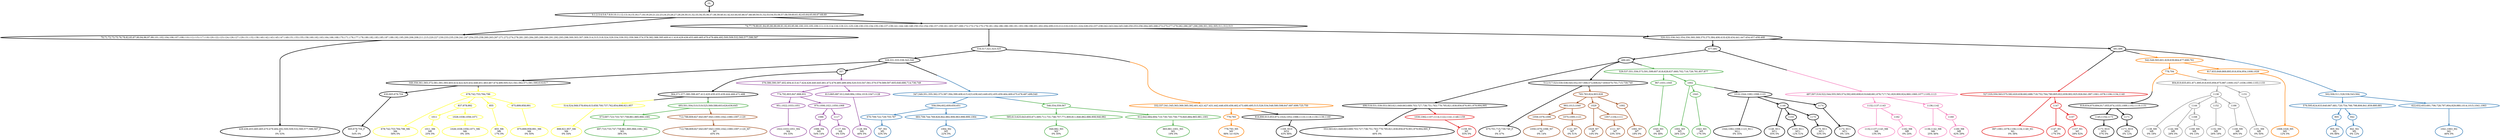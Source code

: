 digraph T {
	{
		rank=same
		137 [penwidth=3,colorscheme=set19,color=0,label="429;436;453;460;465;470;479;484;492;500;509;532;560;577;586;587_P\nP\n0% 53%"]
		131 [penwidth=3,colorscheme=set19,color=0,label="665;679;704_P\nP\n54% 0%"]
		126 [penwidth=3,colorscheme=set19,color=0,label="553;583;621;649;663;689;703;727;738;751;763;779;795;821;838;856;876;901;979;994;995_P\nP\n46% 0%"]
		124 [penwidth=3,colorscheme=set19,color=0,label="675;701;715;739;740_P\nP\n0% 47%"]
		122 [penwidth=3,colorscheme=set19,color=1,label="1159_M1\nM1\n55% 0%"]
		121 [penwidth=3,colorscheme=set19,color=1,label="997;1061;1078;1106;1134;1140_M1\nM1\n0% 38%"]
		119 [penwidth=3,colorscheme=set19,color=1,label="1147_M1\nM1\n17% 0%"]
		117 [penwidth=3,colorscheme=set19,color=1,label="1157_M1\nM1\n28% 62%"]
		114 [penwidth=3,colorscheme=set19,color=2,label="787_M2\nM2\n32% 0%"]
		112 [penwidth=3,colorscheme=set19,color=2,label="1064_M2\nM2\n22% 0%"]
		109 [penwidth=3,colorscheme=set19,color=2,label="905_M2\nM2\n0% 88%"]
		107 [penwidth=3,colorscheme=set19,color=2,label="942_M2\nM2\n0% 12%"]
		105 [penwidth=3,colorscheme=set19,color=2,label="1041;1063_M2\nM2\n46% 0%"]
		103 [penwidth=3,colorscheme=set19,color=3,label="946;982_M3\nM3\n0% 30%"]
		101 [penwidth=3,colorscheme=set19,color=3,label="965;981;1001_M3\nM3\n19% 0%"]
		97 [penwidth=3,colorscheme=set19,color=3,label="697;723;733;747;758;861;885;966;1081_M3\nM3\n38% 0%"]
		95 [penwidth=3,colorscheme=set19,color=3,label="1045_M3\nM3\n0% 48%"]
		93 [penwidth=3,colorscheme=set19,color=3,label="1002_M3\nM3\n26% 22%"]
		91 [penwidth=3,colorscheme=set19,color=3,label="1043_M3\nM3\n17% 0%"]
		88 [penwidth=3,colorscheme=set19,color=4,label="1022;1033;1051_M4\nM4\n0% 33%"]
		85 [penwidth=3,colorscheme=set19,color=4,label="1086_M4\nM4\n54% 14%"]
		83 [penwidth=3,colorscheme=set19,color=4,label="1117_M4\nM4\n0% 53%"]
		81 [penwidth=3,colorscheme=set19,color=4,label="1128_M4\nM4\n46% 0%"]
		79 [penwidth=3,colorscheme=set19,color=5,label="776;793_M5\nM5\n88% 1e+02%"]
		76 [penwidth=3,colorscheme=set19,color=5,label="1008;1026_M5\nM5\n12% 0%"]
		75 [penwidth=3,colorscheme=set19,color=6,label="678;742;753;784;796_M6\nM6\n58% 0%"]
		72 [penwidth=3,colorscheme=set19,color=6,label="1011_M6\nM6\n25% 0%"]
		70 [penwidth=3,colorscheme=set19,color=6,label="1028;1038;1056;1071_M6\nM6\n0% 16%"]
		68 [penwidth=3,colorscheme=set19,color=6,label="855_M6\nM6\n17% 0%"]
		66 [penwidth=3,colorscheme=set19,color=6,label="875;899;958;991_M6\nM6\n0% 50%"]
		65 [penwidth=3,colorscheme=set19,color=6,label="898;921;957_M6\nM6\n0% 34%"]
		64 [penwidth=3,colorscheme=set19,color=7,label="712;788;809;827;843;907;943;1000;1042;1080;1097;1120_M7\nM7\n45% 0%"]
		61 [penwidth=3,colorscheme=set19,color=7,label="1059;1076;1096_M7\nM7\n0% 14%"]
		59 [penwidth=3,colorscheme=set19,color=7,label="1121_M7\nM7\n0% 51%"]
		57 [penwidth=3,colorscheme=set19,color=7,label="1029_M7\nM7\n14% 0%"]
		55 [penwidth=3,colorscheme=set19,color=7,label="1111_M7\nM7\n23% 35%"]
		53 [penwidth=3,colorscheme=set19,color=7,label="1092_M7\nM7\n18% 0%"]
		51 [penwidth=3,colorscheme=set19,color=8,label="1132;1137;1143_M8\nM8\n13% 0%"]
		49 [penwidth=3,colorscheme=set19,color=8,label="1162_M8\nM8\n0% 24%"]
		47 [penwidth=3,colorscheme=set19,color=8,label="1136;1142_M8\nM8\n25% 46%"]
		45 [penwidth=3,colorscheme=set19,color=8,label="1160_M8\nM8\n62% 29%"]
		43 [penwidth=3,colorscheme=set19,color=9,label="1138_M9\nM9\n0% 18%"]
		41 [penwidth=3,colorscheme=set19,color=9,label="1144_M9\nM9\n28% 0%"]
		39 [penwidth=3,colorscheme=set19,color=9,label="1168_M9\nM9\n0% 13%"]
		37 [penwidth=3,colorscheme=set19,color=9,label="1152_M9\nM9\n26% 18%"]
		35 [penwidth=3,colorscheme=set19,color=9,label="1166_M9\nM9\n46% 0%"]
		33 [penwidth=3,colorscheme=set19,color=9,label="1151_M9\nM9\n0% 50%"]
		32 [penwidth=3,colorscheme=set19,color=19,label="1169_M10\nM10\n63% 88%"]
		30 [penwidth=3,colorscheme=set19,color=19,label="1173_M10\nM10\n37% 0%"]
		28 [penwidth=3,colorscheme=set19,color=19,label="1171_M10\nM10\n0% 12%"]
		27 [penwidth=3,colorscheme=set19,color=19,label="1044;1082;1098;1123_M11\nM11\n0% 35%"]
		25 [penwidth=3,colorscheme=set19,color=19,label="1146_M11\nM11\n35% 0%"]
		23 [penwidth=3,colorscheme=set19,color=19,label="1155_M11\nM11\n12% 51%"]
		21 [penwidth=3,colorscheme=set19,color=19,label="1175_M11\nM11\n53% 0%"]
		19 [penwidth=3,colorscheme=set19,color=19,label="1174_M11\nM11\n0% 14%"]
	}
	140 [penwidth=3,colorscheme=set19,color=0,label="GL"]
	139 [penwidth=3,colorscheme=set19,color=0,label="0;1;2;3;4;5;6;7;8;9;10;11;12;13;14;15;16;17;18;19;20;21;22;23;24;25;26;27;28;29;30;31;32;33;34;35;36;37;38;39;40;41;42;43;44;45;46;47;48;49;50;51;52;53;54;55;56;57;58;59;60;61;62;63;64;65;66;67;68;69"]
	138 [penwidth=3,colorscheme=set19,color=0,label="70;71;72;73;75;76;78;82;83;87;90;94;96;97;99;101;102;104;106;107;108;110;112;115;117;118;120;122;123;124;126;127;129;131;132;138;140;142;143;145;147;149;151;153;155;158;160;162;163;164;166;168;170;171;176;177;178;180;182;183;185;187;189;192;195;200;206;208;211;215;220;227;230;233;235;236;241;247;254;255;258;260;263;267;271;272;274;278;281;283;284;285;289;290;291;292;293;298;300;303;307;309;314;315;318;324;329;334;339;352;359;366;374;378;382;388;395;400;411;416;429;436;453;460;465;470;479;484;492;500;509;532;560;577;586;587"]
	136 [penwidth=3,colorscheme=set19,color=0,label="74;77;79;80;81;84;85;86;88;89;91;92;93;95;98;100;103;105;109;111;113;114;116;119;121;125;128;130;133;134;135;136;137;139;141;144;146;148;150;152;154;156;157;159;161;165;167;169;172;173;174;175;179;181;184;186;188;190;191;193;196;198;201;202;204;209;210;212;216;218;221;224;228;232;237;238;242;243;244;245;248;250;253;256;264;265;268;273;275;277;279;282;286;287;296;299;301;302;305;311;312;313"]
	135 [penwidth=3,colorscheme=set19,color=0,label="316;317;321;323;325"]
	134 [penwidth=3,colorscheme=set19,color=0,label="328;331;333;338;343;346"]
	133 [penwidth=3,colorscheme=set19,color=0,label="348;358;361;365;372;381;391;393;403;414;422;425;432;448;451;463;467;474;490;505;521;541;562;571;581;590;616;617"]
	132 [penwidth=3,colorscheme=set19,color=0,label="630;665;679;704"]
	130 [penwidth=3,colorscheme=set19,color=0,label="320;322;336;342;354;356;360;368;370;375;384;406;418;428;434;441;447;454;457;458;468"]
	129 [penwidth=3,colorscheme=set19,color=0,label="477;482"]
	128 [penwidth=3,colorscheme=set19,color=0,label="486;491"]
	127 [penwidth=3,colorscheme=set19,color=0,label="498;518;531;539;553;583;621;649;663;689;703;727;738;751;763;779;795;821;838;856;876;901;979;994;995"]
	125 [penwidth=3,colorscheme=set19,color=0,label="512;517;523;530;538;545;552;557;566;572;606;627;659;675;701;715;739;740"]
	123 [penwidth=3,colorscheme=set19,color=0,label="481;496"]
	120 [penwidth=3,colorscheme=set19,color=1,label="1147"]
	118 [penwidth=3,colorscheme=set19,color=1,label="1157"]
	116 [penwidth=3,colorscheme=set19,color=2,label="558;594;602;609;650;651"]
	115 [penwidth=3,colorscheme=set19,color=2,label="670;709;722;729;755;787"]
	113 [penwidth=3,colorscheme=set19,color=2,label="683;708;744;769;826;842;882;906;963;998;999;1064"]
	111 [penwidth=3,colorscheme=set19,color=2,label="576;595;624;633;640;667;681;720;754;766;798;806;841;859;880;881"]
	110 [penwidth=3,colorscheme=set19,color=2,label="905"]
	108 [penwidth=3,colorscheme=set19,color=2,label="942"]
	106 [penwidth=3,colorscheme=set19,color=2,label="622;632;653;691;706;728;797;904;929;980;1014;1015;1041;1063"]
	104 [penwidth=3,colorscheme=set19,color=3,label="585;613;625;643;655;671;695;711;731;746;757;771;800;811;846;862;886;908;946;982"]
	102 [penwidth=3,colorscheme=set19,color=3,label="612;642;684;694;710;730;745;756;770;845;884;965;981;1001"]
	100 [penwidth=3,colorscheme=set19,color=0,label="357"]
	99 [penwidth=3,colorscheme=set19,color=0,label="364;371;377;380;398;407;412;420;430;433;439;444;466;471;488"]
	98 [penwidth=3,colorscheme=set19,color=3,label="673;697;723;733;747;758;861;885;966;1081"]
	96 [penwidth=3,colorscheme=set19,color=3,label="967;1031;1045"]
	94 [penwidth=3,colorscheme=set19,color=3,label="1002"]
	92 [penwidth=3,colorscheme=set19,color=3,label="1043"]
	90 [penwidth=3,colorscheme=set19,color=4,label="774;792;803;847;888;931"]
	89 [penwidth=3,colorscheme=set19,color=4,label="951;1022;1033;1051"]
	87 [penwidth=3,colorscheme=set19,color=4,label="970;1006;1021;1050;1068"]
	86 [penwidth=3,colorscheme=set19,color=4,label="1086"]
	84 [penwidth=3,colorscheme=set19,color=4,label="1117"]
	82 [penwidth=3,colorscheme=set19,color=4,label="813;865;887;912;949;984;1004;1019;1047;1128"]
	80 [penwidth=3,colorscheme=set19,color=5,label="776;793"]
	78 [penwidth=3,colorscheme=set19,color=5,label="778;794"]
	77 [penwidth=3,colorscheme=set19,color=5,label="817;833;849;869;893;916;934;954;1008;1026"]
	74 [penwidth=3,colorscheme=set19,color=6,label="837;978;992"]
	73 [penwidth=3,colorscheme=set19,color=6,label="1011"]
	71 [penwidth=3,colorscheme=set19,color=6,label="1028;1038;1056;1071"]
	69 [penwidth=3,colorscheme=set19,color=6,label="855"]
	67 [penwidth=3,colorscheme=set19,color=6,label="875;899;958;991"]
	63 [penwidth=3,colorscheme=set19,color=7,label="993;1013;1040"]
	62 [penwidth=3,colorscheme=set19,color=7,label="1059;1076;1096"]
	60 [penwidth=3,colorscheme=set19,color=7,label="1075;1095;1121"]
	58 [penwidth=3,colorscheme=set19,color=7,label="1029"]
	56 [penwidth=3,colorscheme=set19,color=7,label="1057;1104;1111"]
	54 [penwidth=3,colorscheme=set19,color=7,label="1092"]
	52 [penwidth=3,colorscheme=set19,color=8,label="1132;1137;1143"]
	50 [penwidth=3,colorscheme=set19,color=8,label="1162"]
	48 [penwidth=3,colorscheme=set19,color=8,label="1136;1142"]
	46 [penwidth=3,colorscheme=set19,color=8,label="1160"]
	44 [penwidth=3,colorscheme=set19,color=9,label="1138"]
	42 [penwidth=3,colorscheme=set19,color=9,label="1144"]
	40 [penwidth=3,colorscheme=set19,color=9,label="1168"]
	38 [penwidth=3,colorscheme=set19,color=9,label="1152"]
	36 [penwidth=3,colorscheme=set19,color=9,label="1166"]
	34 [penwidth=3,colorscheme=set19,color=9,label="1151"]
	31 [penwidth=3,colorscheme=set19,color=19,label="1145;1154;1173"]
	29 [penwidth=3,colorscheme=set19,color=19,label="1171"]
	26 [penwidth=3,colorscheme=set19,color=19,label="1146"]
	24 [penwidth=3,colorscheme=set19,color=19,label="1155"]
	22 [penwidth=3,colorscheme=set19,color=19,label="1175"]
	20 [penwidth=3,colorscheme=set19,color=19,label="1174"]
	18 [penwidth=3,colorscheme=set19,color=19,label="818;834;870;894;917;955;974;1035;1089;1102;1119;1131"]
	17 [penwidth=3,colorscheme=set19,color=19,label="816;890;915;953;972;1024;1052;1088;1110;1118;1130;1139;1169"]
	16 [penwidth=3,colorscheme=set19,color=9,label="804;819;835;851;871;895;918;935;956;975;987;1009;1027;1036;1090;1103;1133"]
	15 [penwidth=3,colorscheme=set19,color=19,label="1016;1044;1082;1098;1123"]
	14 [penwidth=3,colorscheme=set19,color=7,label="712;788;809;827;843;907;943;1000;1042;1080;1097;1120"]
	13 [penwidth=3,colorscheme=set19,color=3,label="546;554;559;567"]
	12 [penwidth=3,colorscheme=set19,color=1,label="1030;1062;1107;1114;1122;1141;1148;1159"]
	11 [penwidth=3,colorscheme=set19,color=1,label="527;535;550;563;575;582;620;638;662;688;718;752;764;780;805;822;839;902;925;926;941;997;1061;1078;1106;1134;1140"]
	10 [penwidth=3,colorscheme=set19,color=8,label="497;507;516;522;544;555;565;574;592;600;608;619;648;661;676;717;741;820;900;924;960;1060;1077;1105;1113"]
	9 [penwidth=3,colorscheme=set19,color=7,label="765;783;824;903;928"]
	8 [penwidth=3,colorscheme=set19,color=3,label="529;537;551;556;573;591;599;607;618;628;637;660;702;716;726;781;857;877"]
	7 [penwidth=3,colorscheme=set19,color=6,label="678;742;753;784;796"]
	6 [penwidth=3,colorscheme=set19,color=6,label="514;524;568;578;604;615;658;700;737;762;854;898;921;957"]
	5 [penwidth=3,colorscheme=set19,color=5,label="542;549;593;601;629;639;664;677;690;761"]
	4 [penwidth=3,colorscheme=set19,color=5,label="332;337;341;345;363;369;385;392;401;421;427;431;442;446;450;456;462;473;480;495;515;526;534;548;580;598;647;687;699;725;750"]
	3 [penwidth=3,colorscheme=set19,color=4,label="376;386;390;397;402;404;413;417;424;426;440;445;461;472;476;485;489;494;520;533;547;561;570;579;589;597;605;646;686;714;736;749"]
	2 [penwidth=3,colorscheme=set19,color=3,label="493;501;504;510;519;525;569;588;603;626;636;645"]
	1 [penwidth=3,colorscheme=set19,color=2,label="502;506;511;528;536;543;564"]
	0 [penwidth=3,colorscheme=set19,color=2,label="347;349;351;355;362;373;387;394;399;408;415;423;438;443;449;452;455;459;464;469;475;478;487;499;540"]
	140 -> 139 [penwidth=3,colorscheme=set19,color=0]
	139 -> 136 [penwidth=3,colorscheme=set19,color=0]
	139 -> 138 [penwidth=3,colorscheme=set19,color=0]
	138 -> 137 [penwidth=3,colorscheme=set19,color=0]
	136 -> 135 [penwidth=3,colorscheme=set19,color=0]
	136 -> 130 [penwidth=3,colorscheme=set19,color=0]
	135 -> 134 [penwidth=3,colorscheme=set19,color=0]
	135 -> 4 [penwidth=3,colorscheme=set19,color="0;0.5:5"]
	134 -> 100 [penwidth=3,colorscheme=set19,color=0]
	134 -> 133 [penwidth=3,colorscheme=set19,color=0]
	134 -> 0 [penwidth=3,colorscheme=set19,color="0;0.5:2"]
	133 -> 132 [penwidth=3,colorscheme=set19,color=0]
	133 -> 7 [penwidth=3,colorscheme=set19,color="0;0.5:6"]
	132 -> 131 [penwidth=3,colorscheme=set19,color=0]
	130 -> 129 [penwidth=3,colorscheme=set19,color=0]
	130 -> 123 [penwidth=3,colorscheme=set19,color=0]
	129 -> 128 [penwidth=3,colorscheme=set19,color=0]
	129 -> 10 [penwidth=3,colorscheme=set19,color="0;0.5:8"]
	128 -> 125 [penwidth=3,colorscheme=set19,color=0]
	128 -> 127 [penwidth=3,colorscheme=set19,color=0]
	128 -> 8 [penwidth=3,colorscheme=set19,color="0;0.5:3"]
	127 -> 126 [penwidth=3,colorscheme=set19,color=0]
	127 -> 12 [penwidth=3,colorscheme=set19,color="0;0.5:1"]
	125 -> 124 [penwidth=3,colorscheme=set19,color=0]
	125 -> 9 [penwidth=3,colorscheme=set19,color="0;0.5:7"]
	123 -> 5 [penwidth=3,colorscheme=set19,color="0;0.5:5"]
	123 -> 1 [penwidth=3,colorscheme=set19,color="0;0.5:2"]
	123 -> 11 [penwidth=3,colorscheme=set19,color="0;0.5:1"]
	120 -> 119 [penwidth=3,colorscheme=set19,color=1]
	120 -> 118 [penwidth=3,colorscheme=set19,color=1]
	118 -> 117 [penwidth=3,colorscheme=set19,color=1]
	116 -> 113 [penwidth=3,colorscheme=set19,color=2]
	116 -> 115 [penwidth=3,colorscheme=set19,color=2]
	115 -> 114 [penwidth=3,colorscheme=set19,color=2]
	113 -> 112 [penwidth=3,colorscheme=set19,color=2]
	111 -> 110 [penwidth=3,colorscheme=set19,color=2]
	111 -> 108 [penwidth=3,colorscheme=set19,color=2]
	110 -> 109 [penwidth=3,colorscheme=set19,color=2]
	108 -> 107 [penwidth=3,colorscheme=set19,color=2]
	106 -> 105 [penwidth=3,colorscheme=set19,color=2]
	104 -> 103 [penwidth=3,colorscheme=set19,color=3]
	102 -> 101 [penwidth=3,colorscheme=set19,color=3]
	100 -> 99 [penwidth=3,colorscheme=set19,color=0]
	100 -> 3 [penwidth=3,colorscheme=set19,color="0;0.5:4"]
	99 -> 6 [penwidth=3,colorscheme=set19,color="0;0.5:6"]
	99 -> 2 [penwidth=3,colorscheme=set19,color="0;0.5:3"]
	98 -> 97 [penwidth=3,colorscheme=set19,color=3]
	96 -> 95 [penwidth=3,colorscheme=set19,color=3]
	94 -> 93 [penwidth=3,colorscheme=set19,color=3]
	94 -> 92 [penwidth=3,colorscheme=set19,color=3]
	94 -> 15 [penwidth=3,colorscheme=set19,color="3;0.5:19"]
	92 -> 91 [penwidth=3,colorscheme=set19,color=3]
	90 -> 87 [penwidth=3,colorscheme=set19,color=4]
	90 -> 89 [penwidth=3,colorscheme=set19,color=4]
	89 -> 88 [penwidth=3,colorscheme=set19,color=4]
	87 -> 86 [penwidth=3,colorscheme=set19,color=4]
	87 -> 84 [penwidth=3,colorscheme=set19,color=4]
	86 -> 85 [penwidth=3,colorscheme=set19,color=4]
	84 -> 83 [penwidth=3,colorscheme=set19,color=4]
	82 -> 81 [penwidth=3,colorscheme=set19,color=4]
	80 -> 79 [penwidth=3,colorscheme=set19,color=5]
	78 -> 18 [penwidth=3,colorscheme=set19,color="5;0.5:19"]
	78 -> 16 [penwidth=3,colorscheme=set19,color="5;0.5:9"]
	77 -> 76 [penwidth=3,colorscheme=set19,color=5]
	74 -> 73 [penwidth=3,colorscheme=set19,color=6]
	74 -> 71 [penwidth=3,colorscheme=set19,color=6]
	73 -> 72 [penwidth=3,colorscheme=set19,color=6]
	71 -> 70 [penwidth=3,colorscheme=set19,color=6]
	69 -> 68 [penwidth=3,colorscheme=set19,color=6]
	67 -> 66 [penwidth=3,colorscheme=set19,color=6]
	63 -> 62 [penwidth=3,colorscheme=set19,color=7]
	63 -> 60 [penwidth=3,colorscheme=set19,color=7]
	62 -> 61 [penwidth=3,colorscheme=set19,color=7]
	60 -> 59 [penwidth=3,colorscheme=set19,color=7]
	58 -> 57 [penwidth=3,colorscheme=set19,color=7]
	58 -> 56 [penwidth=3,colorscheme=set19,color=7]
	56 -> 55 [penwidth=3,colorscheme=set19,color=7]
	54 -> 53 [penwidth=3,colorscheme=set19,color=7]
	52 -> 51 [penwidth=3,colorscheme=set19,color=8]
	52 -> 50 [penwidth=3,colorscheme=set19,color=8]
	50 -> 49 [penwidth=3,colorscheme=set19,color=8]
	48 -> 47 [penwidth=3,colorscheme=set19,color=8]
	48 -> 46 [penwidth=3,colorscheme=set19,color=8]
	46 -> 45 [penwidth=3,colorscheme=set19,color=8]
	44 -> 43 [penwidth=3,colorscheme=set19,color=9]
	44 -> 42 [penwidth=3,colorscheme=set19,color=9]
	44 -> 38 [penwidth=3,colorscheme=set19,color=9]
	44 -> 36 [penwidth=3,colorscheme=set19,color=9]
	42 -> 41 [penwidth=3,colorscheme=set19,color=9]
	42 -> 40 [penwidth=3,colorscheme=set19,color=9]
	40 -> 39 [penwidth=3,colorscheme=set19,color=9]
	38 -> 37 [penwidth=3,colorscheme=set19,color=9]
	36 -> 35 [penwidth=3,colorscheme=set19,color=9]
	34 -> 33 [penwidth=3,colorscheme=set19,color=9]
	31 -> 30 [penwidth=3,colorscheme=set19,color=19]
	29 -> 28 [penwidth=3,colorscheme=set19,color=19]
	26 -> 25 [penwidth=3,colorscheme=set19,color=19]
	26 -> 24 [penwidth=3,colorscheme=set19,color=19]
	26 -> 22 [penwidth=3,colorscheme=set19,color=19]
	24 -> 23 [penwidth=3,colorscheme=set19,color=19]
	22 -> 21 [penwidth=3,colorscheme=set19,color=19]
	20 -> 19 [penwidth=3,colorscheme=set19,color=19]
	18 -> 31 [penwidth=3,colorscheme=set19,color=19]
	18 -> 29 [penwidth=3,colorscheme=set19,color=19]
	17 -> 32 [penwidth=3,colorscheme=set19,color=19]
	16 -> 44 [penwidth=3,colorscheme=set19,color=9]
	16 -> 34 [penwidth=3,colorscheme=set19,color=9]
	15 -> 27 [penwidth=3,colorscheme=set19,color=19]
	15 -> 26 [penwidth=3,colorscheme=set19,color=19]
	15 -> 20 [penwidth=3,colorscheme=set19,color=19]
	14 -> 64 [penwidth=3,colorscheme=set19,color=7]
	13 -> 104 [penwidth=3,colorscheme=set19,color=3]
	13 -> 102 [penwidth=3,colorscheme=set19,color=3]
	12 -> 122 [penwidth=3,colorscheme=set19,color=1]
	11 -> 121 [penwidth=3,colorscheme=set19,color=1]
	11 -> 120 [penwidth=3,colorscheme=set19,color=1]
	10 -> 52 [penwidth=3,colorscheme=set19,color=8]
	10 -> 48 [penwidth=3,colorscheme=set19,color=8]
	9 -> 63 [penwidth=3,colorscheme=set19,color=7]
	9 -> 58 [penwidth=3,colorscheme=set19,color=7]
	9 -> 54 [penwidth=3,colorscheme=set19,color=7]
	8 -> 96 [penwidth=3,colorscheme=set19,color=3]
	8 -> 94 [penwidth=3,colorscheme=set19,color=3]
	7 -> 75 [penwidth=3,colorscheme=set19,color=6]
	7 -> 74 [penwidth=3,colorscheme=set19,color=6]
	7 -> 69 [penwidth=3,colorscheme=set19,color=6]
	7 -> 67 [penwidth=3,colorscheme=set19,color=6]
	6 -> 65 [penwidth=3,colorscheme=set19,color=6]
	5 -> 78 [penwidth=3,colorscheme=set19,color=5]
	5 -> 77 [penwidth=3,colorscheme=set19,color=5]
	4 -> 80 [penwidth=3,colorscheme=set19,color=5]
	4 -> 17 [penwidth=3,colorscheme=set19,color="5;0.5:19"]
	3 -> 90 [penwidth=3,colorscheme=set19,color=4]
	3 -> 82 [penwidth=3,colorscheme=set19,color=4]
	2 -> 98 [penwidth=3,colorscheme=set19,color=3]
	2 -> 14 [penwidth=3,colorscheme=set19,color="3;0.5:7"]
	1 -> 111 [penwidth=3,colorscheme=set19,color=2]
	1 -> 106 [penwidth=3,colorscheme=set19,color=2]
	0 -> 116 [penwidth=3,colorscheme=set19,color=2]
	0 -> 13 [penwidth=3,colorscheme=set19,color="2;0.5:3"]
}
